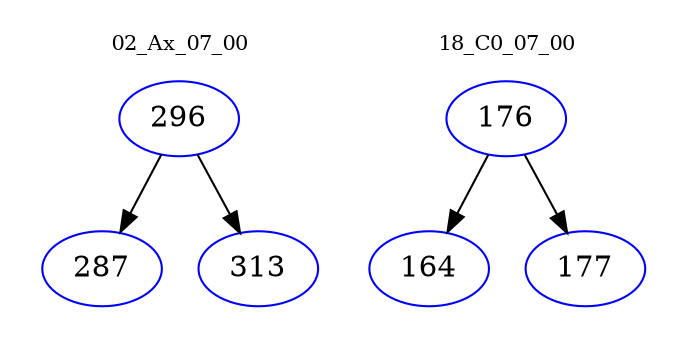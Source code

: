 digraph{
subgraph cluster_0 {
color = white
label = "02_Ax_07_00";
fontsize=10;
T0_296 [label="296", color="blue"]
T0_296 -> T0_287 [color="black"]
T0_287 [label="287", color="blue"]
T0_296 -> T0_313 [color="black"]
T0_313 [label="313", color="blue"]
}
subgraph cluster_1 {
color = white
label = "18_C0_07_00";
fontsize=10;
T1_176 [label="176", color="blue"]
T1_176 -> T1_164 [color="black"]
T1_164 [label="164", color="blue"]
T1_176 -> T1_177 [color="black"]
T1_177 [label="177", color="blue"]
}
}
